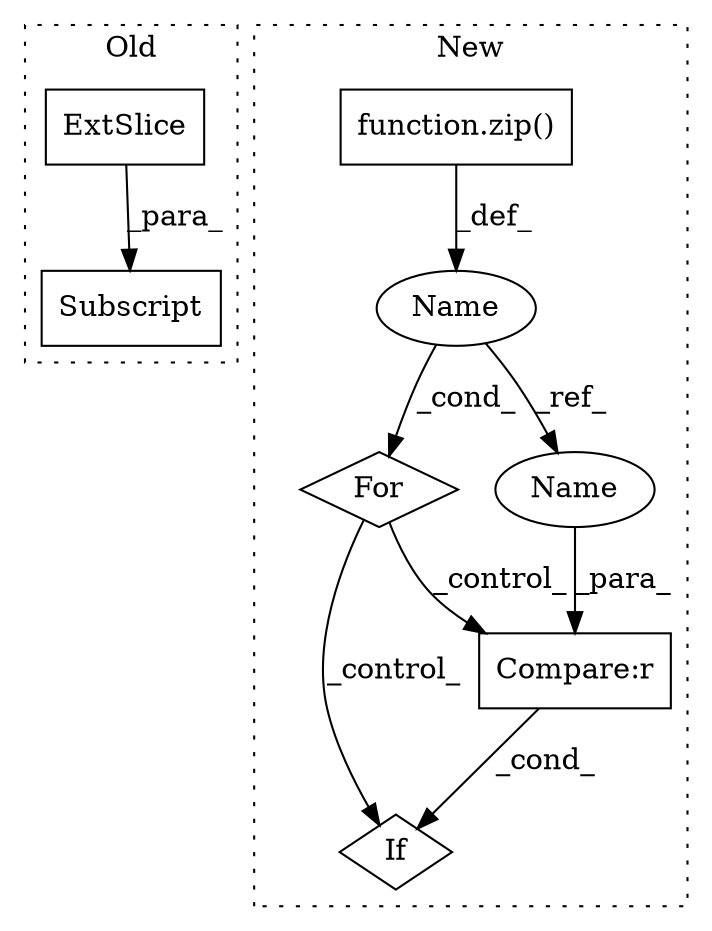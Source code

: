 digraph G {
subgraph cluster0 {
1 [label="ExtSlice" a="85" s="4190" l="1" shape="box"];
3 [label="Subscript" a="63" s="4190,0" l="13,0" shape="box"];
label = "Old";
style="dotted";
}
subgraph cluster1 {
2 [label="function.zip()" a="75" s="3758,3766" l="4,1" shape="box"];
4 [label="If" a="96" s="4174,4181" l="0,22" shape="diamond"];
5 [label="For" a="107" s="3744,3767" l="4,18" shape="diamond"];
6 [label="Name" a="87" s="3752" l="2" shape="ellipse"];
7 [label="Compare:r" a="40" s="4174" l="7" shape="box"];
8 [label="Name" a="87" s="4174" l="2" shape="ellipse"];
label = "New";
style="dotted";
}
1 -> 3 [label="_para_"];
2 -> 6 [label="_def_"];
5 -> 7 [label="_control_"];
5 -> 4 [label="_control_"];
6 -> 5 [label="_cond_"];
6 -> 8 [label="_ref_"];
7 -> 4 [label="_cond_"];
8 -> 7 [label="_para_"];
}